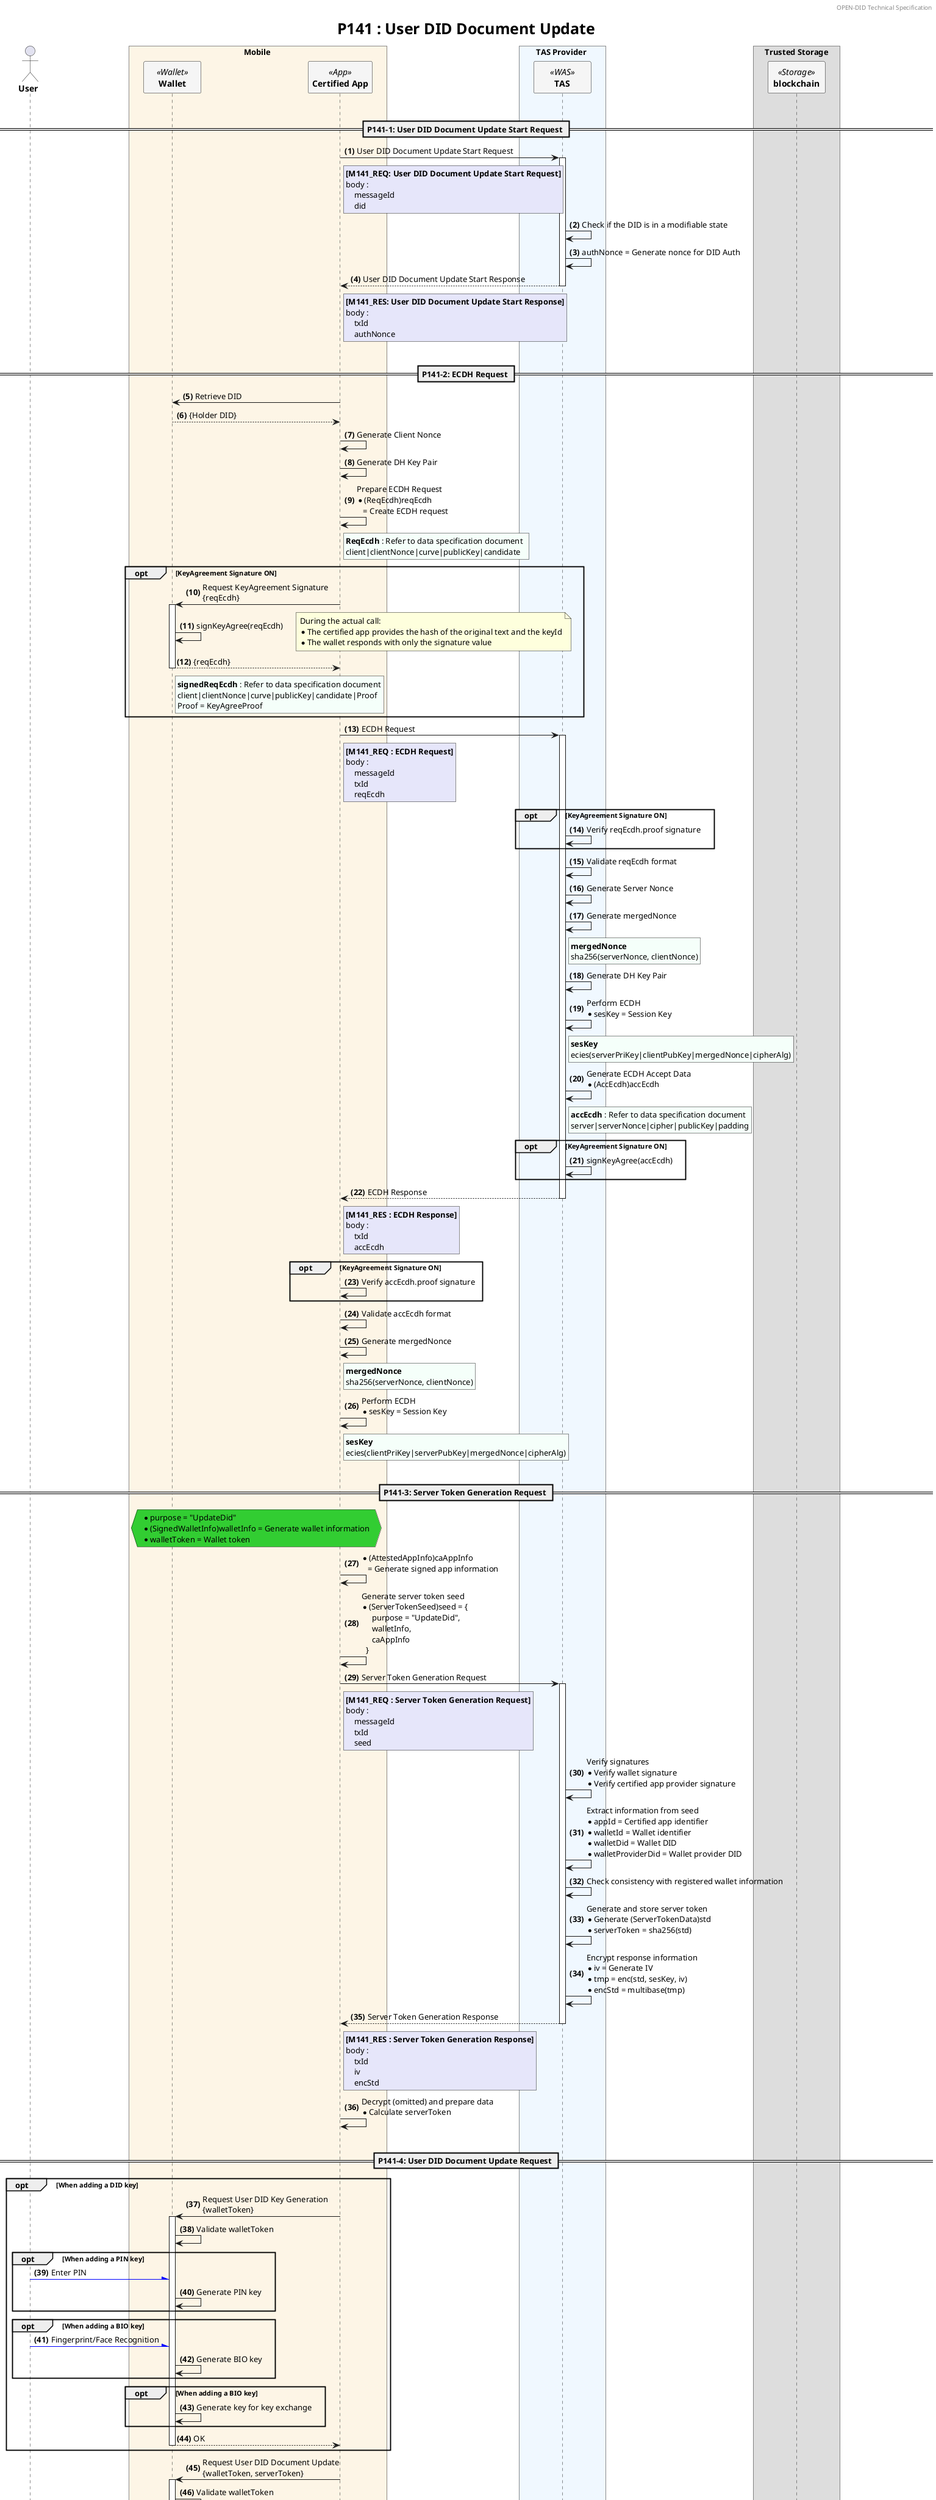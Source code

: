 @startuml P141_update_diddoc

'- - - - - - - - - - - - - - - - - - - - - - - - - - - - - - - - - - - - - - - - - - - - - - - - - - - - - - - - - - -
' Settings
'- - - - - - - - - - - - - - - - - - - - - - - - - - - - - - - - - - - - - - - - - - - - - - - - - - - - - - - - - - -
'=== Header and Footer ===
header OPEN-DID Technical Specification
footer
  	Page %page% of %lastpage% at %date("yyyy-MM-dd hh:mm:ss")
end footer

'=== subject ===
title
	<size:25>P141 : User DID Document Update</size>
end title

'=== Options ===
autonumber "<b>(#)</b>"

'=== Panticipants ===
skinparam ParticipantPadding 20
skinparam BoxPadding 20
skinparam MaxMessageSize 500
skinparam MinClassWidth 80

actor "**User**" as USER

box Mobile #OldLace
    participant "**Wallet**" as WALLET <<Wallet>> #WhiteSmoke
    participant "**Certified App**" as CA <<App>> #WhiteSmoke    
end box

box TAS Provider #AliceBlue
    participant "**TAS**" as TAS <<WAS>> #WhiteSmoke
end box

box Trusted Storage
    participant "**blockchain**" as BC <<Storage>> #WhiteSmoke
end box 

'- - - - - - - - - - - - - - - - - - - - - - - - - - - - - - - - - - - - - - - - - - - - - - - - - - - - - - - - - - -
' Constants
'- - - - - - - - - - - - - - - - - - - - - - - - - - - - - - - - - - - - - - - - - - - - - - - - - - - - - - - - - - -
!$refdoc = "Refer to separate document"
!$doc = "Refer to data specification document"

'- - - - - - - - - - - - - - - - - - - - - - - - - - - - - - - - - - - - - - - - - - - - - - - - - - - - - - - - - - -
' Content
'- - - - - - - - - - - - - - - - - - - - - - - - - - - - - - - - - - - - - - - - - - - - - - - - - - - - - - - - - - -
|||

== P141-1: User DID Document Update Start Request ==
CA -> TAS++: User DID Document Update Start Request
rnote right of CA #Lavender        
    **[M141_REQ: User DID Document Update Start Request]**
    body : 
        messageId
        did
end note

    TAS -> TAS: Check if the DID is in a modifiable state
    TAS -> TAS: authNonce = Generate nonce for DID Auth

return User DID Document Update Start Response
rnote right of CA #Lavender        
    **[M141_RES: User DID Document Update Start Response]**
    body : 
        txId
        authNonce
end note

|||
== P141-2: ECDH Request ==
CA -> WALLET: Retrieve DID
return {Holder DID}
CA -> CA: Generate Client Nonce
CA -> CA: Generate DH Key Pair
CA -> CA: Prepare ECDH Request\
            \n* (ReqEcdh)reqEcdh\
            \n   = Create ECDH request

rnote right of CA #MintCream
    **ReqEcdh** : $doc  
    client|clientNonce|curve|publicKey|candidate
end note

opt KeyAgreement Signature ON
    CA -> WALLET ++: Request KeyAgreement Signature\n{reqEcdh}
        WALLET -> WALLET: signKeyAgree(reqEcdh)
        note right
            During the actual call:
            * The certified app provides the hash of the original text and the keyId
            * The wallet responds with only the signature value
        end note
    return {reqEcdh}
    rnote right of WALLET #MintCream
        **signedReqEcdh** : $doc
        client|clientNonce|curve|publicKey|candidate|Proof  
        Proof = KeyAgreeProof
    end note
end



CA -> TAS++ : ECDH Request
rnote right of CA #Lavender
    **[M141_REQ : ECDH Request]**
    body : 
        messageId
        txId
        reqEcdh
end note

    opt KeyAgreement Signature ON
        TAS -> TAS: Verify reqEcdh.proof signature
    end

    TAS -> TAS : Validate reqEcdh format
    TAS -> TAS : Generate Server Nonce
    TAS -> TAS : Generate mergedNonce
    rnote right of TAS #MintCream
        **mergedNonce**
        sha256(serverNonce, clientNonce)
    end note
    TAS -> TAS: Generate DH Key Pair

    TAS -> TAS: Perform ECDH\
                \n* sesKey = Session Key\

    rnote right of TAS #MintCream
        **sesKey**
        ecies(serverPriKey|clientPubKey|mergedNonce|cipherAlg)
    end note
    TAS -> TAS: Generate ECDH Accept Data\
                \n* (AccEcdh)accEcdh
    rnote right of TAS #MintCream
        **accEcdh** : $doc
        server|serverNonce|cipher|publicKey|padding
    end note
    opt KeyAgreement Signature ON
        TAS -> TAS: signKeyAgree(accEcdh)
    end

return ECDH Response
rnote right of CA #Lavender
    **[M141_RES : ECDH Response]**
    body : 
        txId
        accEcdh
end note

opt KeyAgreement Signature ON
    CA -> CA: Verify accEcdh.proof signature
end
CA -> CA : Validate accEcdh format
CA -> CA : Generate mergedNonce
rnote right of CA #MintCream
    **mergedNonce**
    sha256(serverNonce, clientNonce)
end note
CA -> CA: Perform ECDH\n* sesKey = Session Key

rnote right of CA #MintCream
    **sesKey**
    ecies(clientPriKey|serverPubKey|mergedNonce|cipherAlg)
end note

|||
== P141-3: Server Token Generation Request ==
hnote over CA, WALLET #LimeGreen
    * purpose = "UpdateDid"
    * (SignedWalletInfo)walletInfo = Generate wallet information
    * walletToken = Wallet token
end hnote

CA -> CA: * (AttestedAppInfo)caAppInfo\
        \n   = Generate signed app information

CA -> CA: Generate server token seed\
        \n* (ServerTokenSeed)seed = {\
        \n     purpose = "UpdateDid",\
        \n     walletInfo,\
        \n     caAppInfo\
        \n  }

CA -> TAS++ : Server Token Generation Request
rnote right of CA #Lavender
    **[M141_REQ : Server Token Generation Request]**
    body : 
        messageId
        txId
        seed
end note

    TAS -> TAS: Verify signatures\
            \n* Verify wallet signature\
            \n* Verify certified app provider signature

    TAS -> TAS: Extract information from seed\
            \n* appId = Certified app identifier\
            \n* walletId = Wallet identifier\
            \n* walletDid = Wallet DID\
            \n* walletProviderDid = Wallet provider DID

    TAS -> TAS: Check consistency with registered wallet information

    TAS -> TAS: Generate and store server token\
            \n* Generate (ServerTokenData)std\
            \n* serverToken = sha256(std)

    TAS -> TAS: Encrypt response information\
            \n* iv = Generate IV\
            \n* tmp = enc(std, sesKey, iv)\
            \n* encStd = multibase(tmp)

return Server Token Generation Response
rnote right of CA #Lavender
    **[M141_RES : Server Token Generation Response]**
    body : 
        txId
        iv
        encStd
end note

CA -> CA: Decrypt (omitted) and prepare data\
        \n* Calculate serverToken


|||
== P141-4: User DID Document Update Request ==

opt When adding a DID key
    CA -> WALLET ++: Request User DID Key Generation\n{walletToken}
        WALLET -> WALLET: Validate walletToken

        opt When adding a PIN key
            USER -[#Blue]\ WALLET: Enter PIN
            WALLET -> WALLET: Generate PIN key
        end
        opt When adding a BIO key
            USER -[#Blue]\ WALLET: Fingerprint/Face Recognition
            WALLET -> WALLET: Generate BIO key
        end
        opt When adding a BIO key
            WALLET -> WALLET: Generate key for key exchange
        end
    return OK
end

CA -> WALLET ++: Request User DID Document Update\n{walletToken, serverToken}
    WALLET -> WALLET: Validate walletToken

    WALLET -> WALLET: (DidDoc)didDoc \
            \n  = Generate DID Document
    note right
        The following items must be updated to the latest values:
        * updated: Last modification date
        * versionId: Incremented by +1 compared to the previous version
    end note

    WALLET -> WALLET: (OwnerDidDoc)ownerDidDoc\
            \n  = Sign individual keys (didDoc)
    WALLET -> WALLET: (SignedDidDoc)sgdDidDoc = {\
            \n   ownerDidDoc,\
            \n   wallet = wallet information,\
            \n   nonce = Generate nonce\
            \n }
    WALLET -> WALLET: Wallet signature\
            \n* signAssert(sgdDidDoc)

    WALLET -> WALLET: Prepare DID Auth data\
    \n* (DidAuth)didAuth = {\
    \n     did = Holder DID,\
    \n     authNonce\
    \n  }

    USER -[#Blue]\ WALLET: User authentication
    WALLET -> WALLET: signAuth(didAuth)

    WALLET -> TAS ++: User DID Document Update Request
    rnote right of WALLET #Lavender
        **[M141_REQ : User DID Document Update Request]**
        body:
            messageId
            txId
            serverToken
            didAuth
            signedDidDoc
    end note
        TAS -> TAS: Validate serverToken

        TAS -> TAS: Validate DID Auth\
                \n* Verify didAuth.proof\
                \n* Check if authNonce matches

        TAS -> TAS: Validate signatures\
            \n* Verify wallet signature\
            \n* Verify individual key signature
        
        TAS -> TAS: Validate DID comparison\
            \n* didDoc.did = M141_1_REQ.did\
            \n* didDoc.did = didAuth.did

        TAS -> TAS: (InvokedDidDoc)invDidDoc = {\
            \n   didDoc,\
            \n   controller = TAS information,\
            \n   nonce = Generate nonce\
            \n }

        TAS -> TAS: Controller signature\
            \n* signInvoke(invDidDoc)

        TAS -> BC ++: Request DID Registration\n{invDidDoc}
            BC -> BC: Verify Controller signature
            BC -> BC: Register
        return OK

        TAS -> TAS: Check user mapping information in DB\
                \n* holderDid (User DID)\
                \n* walletId (Wallet identifier)\
                \n* appId (Certified app identifier)
        return User DID Document Update Response
        rnote right of WALLET #Lavender
            **[M141_REQ : User DID Document Update]**
            body:
                txId
        end note
return OK


|||
== P141-5: User DID Document Update Completion ==
CA -> TAS++: User DID Document Update Completion Request
rnote right of CA #Lavender        
    **[M141_REQ: User DID Document Update Completion Request]**
    body:
        messageId
        txId
        serverToken
end note

    TAS -> TAS: Validate serverToken
    TAS -> TAS: Delete session information and end transaction

return User DID Document Update Completion Response
rnote right of CA #Lavender        
    **[M141_RES: User DID Document Update Completion Request]**
    body:
        txId
end note

|||
|||
@enduml

